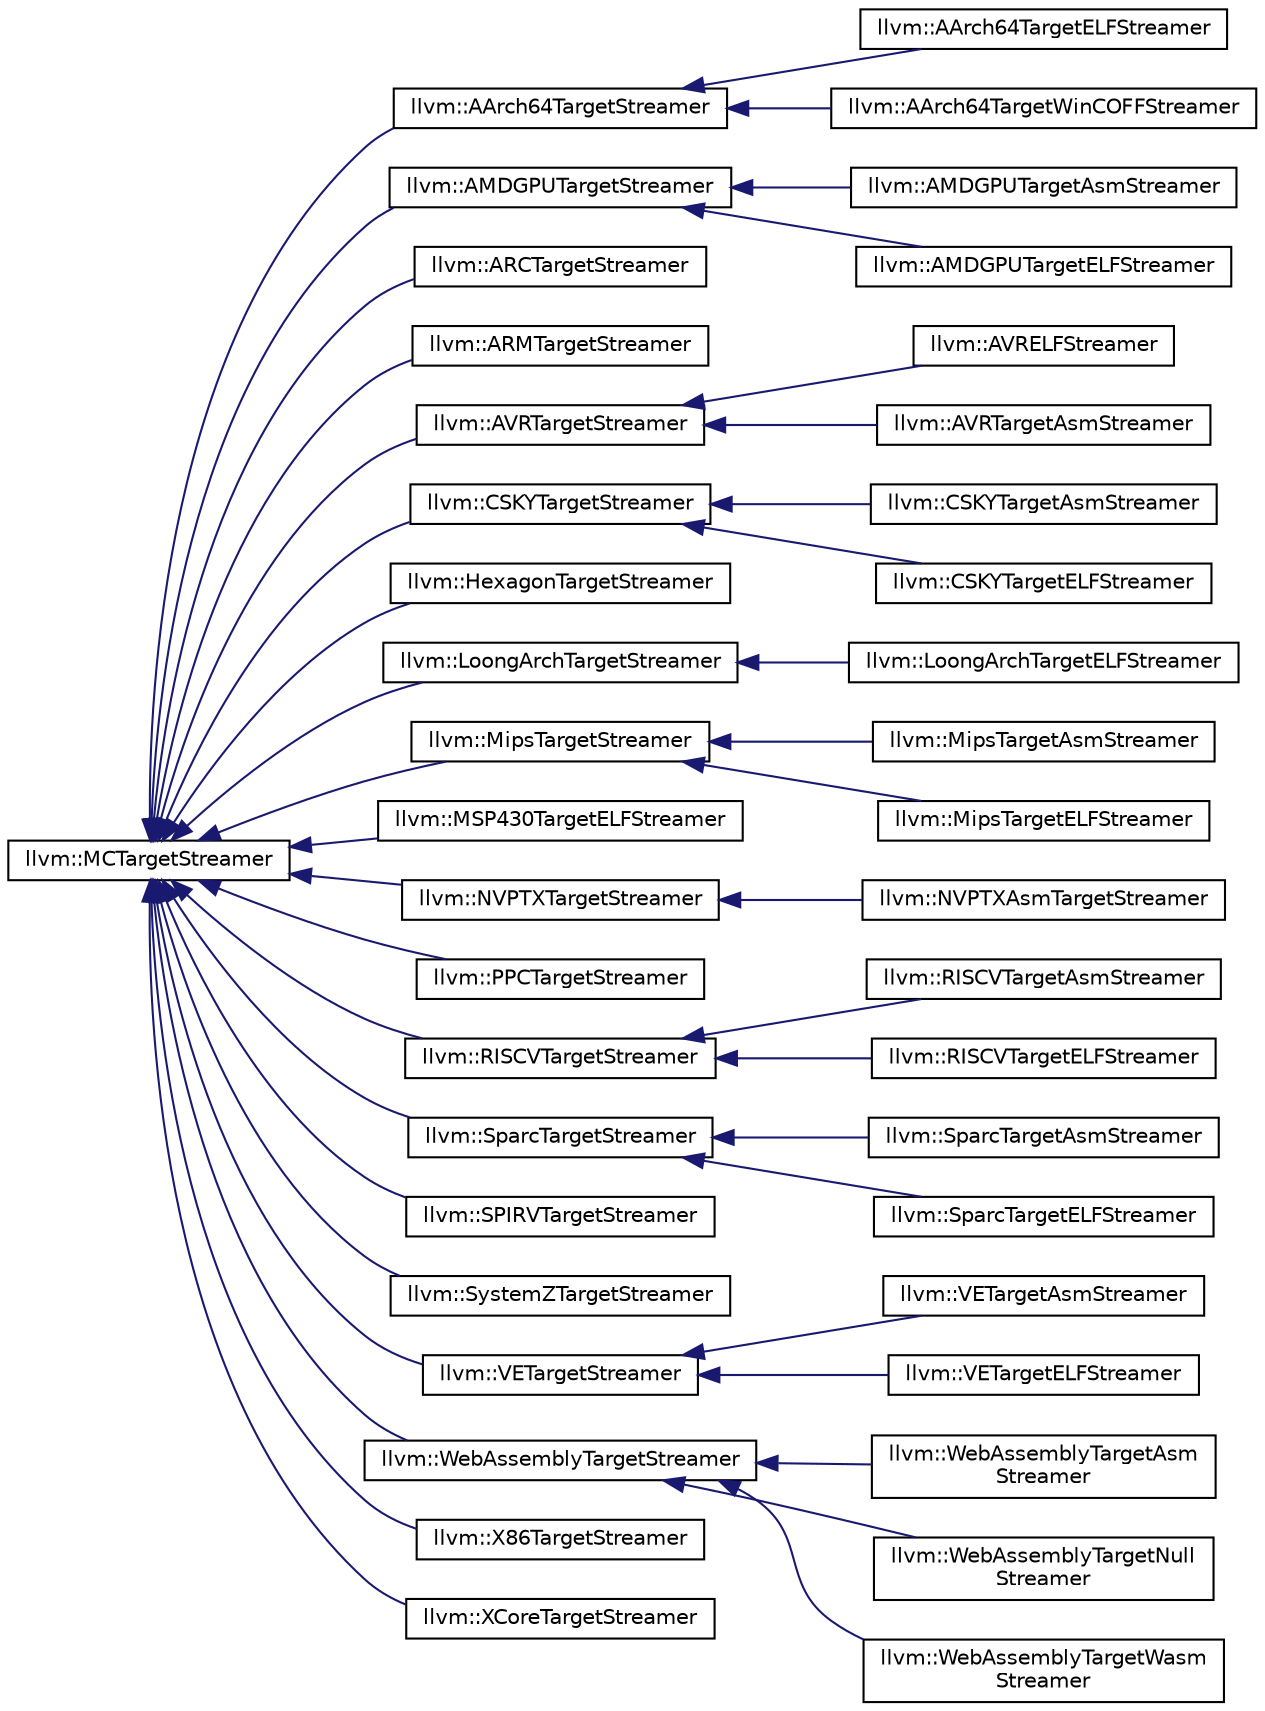 digraph "Graphical Class Hierarchy"
{
 // LATEX_PDF_SIZE
  bgcolor="transparent";
  edge [fontname="Helvetica",fontsize="10",labelfontname="Helvetica",labelfontsize="10"];
  node [fontname="Helvetica",fontsize="10",shape=record];
  rankdir="LR";
  Node0 [label="llvm::MCTargetStreamer",height=0.2,width=0.4,color="black",URL="$classllvm_1_1MCTargetStreamer.html",tooltip="Target specific streamer interface."];
  Node0 -> Node1 [dir="back",color="midnightblue",fontsize="10",style="solid",fontname="Helvetica"];
  Node1 [label="llvm::AArch64TargetStreamer",height=0.2,width=0.4,color="black",URL="$classllvm_1_1AArch64TargetStreamer.html",tooltip=" "];
  Node1 -> Node2 [dir="back",color="midnightblue",fontsize="10",style="solid",fontname="Helvetica"];
  Node2 [label="llvm::AArch64TargetELFStreamer",height=0.2,width=0.4,color="black",URL="$classllvm_1_1AArch64TargetELFStreamer.html",tooltip=" "];
  Node1 -> Node3 [dir="back",color="midnightblue",fontsize="10",style="solid",fontname="Helvetica"];
  Node3 [label="llvm::AArch64TargetWinCOFFStreamer",height=0.2,width=0.4,color="black",URL="$classllvm_1_1AArch64TargetWinCOFFStreamer.html",tooltip=" "];
  Node0 -> Node4 [dir="back",color="midnightblue",fontsize="10",style="solid",fontname="Helvetica"];
  Node4 [label="llvm::AMDGPUTargetStreamer",height=0.2,width=0.4,color="black",URL="$classllvm_1_1AMDGPUTargetStreamer.html",tooltip=" "];
  Node4 -> Node5 [dir="back",color="midnightblue",fontsize="10",style="solid",fontname="Helvetica"];
  Node5 [label="llvm::AMDGPUTargetAsmStreamer",height=0.2,width=0.4,color="black",URL="$classllvm_1_1AMDGPUTargetAsmStreamer.html",tooltip=" "];
  Node4 -> Node6 [dir="back",color="midnightblue",fontsize="10",style="solid",fontname="Helvetica"];
  Node6 [label="llvm::AMDGPUTargetELFStreamer",height=0.2,width=0.4,color="black",URL="$classllvm_1_1AMDGPUTargetELFStreamer.html",tooltip=" "];
  Node0 -> Node7 [dir="back",color="midnightblue",fontsize="10",style="solid",fontname="Helvetica"];
  Node7 [label="llvm::ARCTargetStreamer",height=0.2,width=0.4,color="black",URL="$classllvm_1_1ARCTargetStreamer.html",tooltip=" "];
  Node0 -> Node8 [dir="back",color="midnightblue",fontsize="10",style="solid",fontname="Helvetica"];
  Node8 [label="llvm::ARMTargetStreamer",height=0.2,width=0.4,color="black",URL="$classllvm_1_1ARMTargetStreamer.html",tooltip=" "];
  Node0 -> Node9 [dir="back",color="midnightblue",fontsize="10",style="solid",fontname="Helvetica"];
  Node9 [label="llvm::AVRTargetStreamer",height=0.2,width=0.4,color="black",URL="$classllvm_1_1AVRTargetStreamer.html",tooltip="A generic AVR target output stream."];
  Node9 -> Node10 [dir="back",color="midnightblue",fontsize="10",style="solid",fontname="Helvetica"];
  Node10 [label="llvm::AVRELFStreamer",height=0.2,width=0.4,color="black",URL="$classllvm_1_1AVRELFStreamer.html",tooltip="A target streamer for an AVR ELF object file."];
  Node9 -> Node11 [dir="back",color="midnightblue",fontsize="10",style="solid",fontname="Helvetica"];
  Node11 [label="llvm::AVRTargetAsmStreamer",height=0.2,width=0.4,color="black",URL="$classllvm_1_1AVRTargetAsmStreamer.html",tooltip="A target streamer for textual AVR assembly code."];
  Node0 -> Node12 [dir="back",color="midnightblue",fontsize="10",style="solid",fontname="Helvetica"];
  Node12 [label="llvm::CSKYTargetStreamer",height=0.2,width=0.4,color="black",URL="$classllvm_1_1CSKYTargetStreamer.html",tooltip=" "];
  Node12 -> Node13 [dir="back",color="midnightblue",fontsize="10",style="solid",fontname="Helvetica"];
  Node13 [label="llvm::CSKYTargetAsmStreamer",height=0.2,width=0.4,color="black",URL="$classllvm_1_1CSKYTargetAsmStreamer.html",tooltip=" "];
  Node12 -> Node14 [dir="back",color="midnightblue",fontsize="10",style="solid",fontname="Helvetica"];
  Node14 [label="llvm::CSKYTargetELFStreamer",height=0.2,width=0.4,color="black",URL="$classllvm_1_1CSKYTargetELFStreamer.html",tooltip=" "];
  Node0 -> Node15 [dir="back",color="midnightblue",fontsize="10",style="solid",fontname="Helvetica"];
  Node15 [label="llvm::HexagonTargetStreamer",height=0.2,width=0.4,color="black",URL="$classllvm_1_1HexagonTargetStreamer.html",tooltip=" "];
  Node0 -> Node16 [dir="back",color="midnightblue",fontsize="10",style="solid",fontname="Helvetica"];
  Node16 [label="llvm::LoongArchTargetStreamer",height=0.2,width=0.4,color="black",URL="$classllvm_1_1LoongArchTargetStreamer.html",tooltip=" "];
  Node16 -> Node17 [dir="back",color="midnightblue",fontsize="10",style="solid",fontname="Helvetica"];
  Node17 [label="llvm::LoongArchTargetELFStreamer",height=0.2,width=0.4,color="black",URL="$classllvm_1_1LoongArchTargetELFStreamer.html",tooltip=" "];
  Node0 -> Node18 [dir="back",color="midnightblue",fontsize="10",style="solid",fontname="Helvetica"];
  Node18 [label="llvm::MipsTargetStreamer",height=0.2,width=0.4,color="black",URL="$classllvm_1_1MipsTargetStreamer.html",tooltip=" "];
  Node18 -> Node19 [dir="back",color="midnightblue",fontsize="10",style="solid",fontname="Helvetica"];
  Node19 [label="llvm::MipsTargetAsmStreamer",height=0.2,width=0.4,color="black",URL="$classllvm_1_1MipsTargetAsmStreamer.html",tooltip=" "];
  Node18 -> Node20 [dir="back",color="midnightblue",fontsize="10",style="solid",fontname="Helvetica"];
  Node20 [label="llvm::MipsTargetELFStreamer",height=0.2,width=0.4,color="black",URL="$classllvm_1_1MipsTargetELFStreamer.html",tooltip=" "];
  Node0 -> Node21 [dir="back",color="midnightblue",fontsize="10",style="solid",fontname="Helvetica"];
  Node21 [label="llvm::MSP430TargetELFStreamer",height=0.2,width=0.4,color="black",URL="$classllvm_1_1MSP430TargetELFStreamer.html",tooltip=" "];
  Node0 -> Node22 [dir="back",color="midnightblue",fontsize="10",style="solid",fontname="Helvetica"];
  Node22 [label="llvm::NVPTXTargetStreamer",height=0.2,width=0.4,color="black",URL="$classllvm_1_1NVPTXTargetStreamer.html",tooltip="Implments NVPTX-specific streamer."];
  Node22 -> Node23 [dir="back",color="midnightblue",fontsize="10",style="solid",fontname="Helvetica"];
  Node23 [label="llvm::NVPTXAsmTargetStreamer",height=0.2,width=0.4,color="black",URL="$classllvm_1_1NVPTXAsmTargetStreamer.html",tooltip=" "];
  Node0 -> Node24 [dir="back",color="midnightblue",fontsize="10",style="solid",fontname="Helvetica"];
  Node24 [label="llvm::PPCTargetStreamer",height=0.2,width=0.4,color="black",URL="$classllvm_1_1PPCTargetStreamer.html",tooltip=" "];
  Node0 -> Node25 [dir="back",color="midnightblue",fontsize="10",style="solid",fontname="Helvetica"];
  Node25 [label="llvm::RISCVTargetStreamer",height=0.2,width=0.4,color="black",URL="$classllvm_1_1RISCVTargetStreamer.html",tooltip=" "];
  Node25 -> Node26 [dir="back",color="midnightblue",fontsize="10",style="solid",fontname="Helvetica"];
  Node26 [label="llvm::RISCVTargetAsmStreamer",height=0.2,width=0.4,color="black",URL="$classllvm_1_1RISCVTargetAsmStreamer.html",tooltip=" "];
  Node25 -> Node27 [dir="back",color="midnightblue",fontsize="10",style="solid",fontname="Helvetica"];
  Node27 [label="llvm::RISCVTargetELFStreamer",height=0.2,width=0.4,color="black",URL="$classllvm_1_1RISCVTargetELFStreamer.html",tooltip=" "];
  Node0 -> Node28 [dir="back",color="midnightblue",fontsize="10",style="solid",fontname="Helvetica"];
  Node28 [label="llvm::SparcTargetStreamer",height=0.2,width=0.4,color="black",URL="$classllvm_1_1SparcTargetStreamer.html",tooltip=" "];
  Node28 -> Node29 [dir="back",color="midnightblue",fontsize="10",style="solid",fontname="Helvetica"];
  Node29 [label="llvm::SparcTargetAsmStreamer",height=0.2,width=0.4,color="black",URL="$classllvm_1_1SparcTargetAsmStreamer.html",tooltip=" "];
  Node28 -> Node30 [dir="back",color="midnightblue",fontsize="10",style="solid",fontname="Helvetica"];
  Node30 [label="llvm::SparcTargetELFStreamer",height=0.2,width=0.4,color="black",URL="$classllvm_1_1SparcTargetELFStreamer.html",tooltip=" "];
  Node0 -> Node31 [dir="back",color="midnightblue",fontsize="10",style="solid",fontname="Helvetica"];
  Node31 [label="llvm::SPIRVTargetStreamer",height=0.2,width=0.4,color="black",URL="$classllvm_1_1SPIRVTargetStreamer.html",tooltip=" "];
  Node0 -> Node32 [dir="back",color="midnightblue",fontsize="10",style="solid",fontname="Helvetica"];
  Node32 [label="llvm::SystemZTargetStreamer",height=0.2,width=0.4,color="black",URL="$classllvm_1_1SystemZTargetStreamer.html",tooltip=" "];
  Node0 -> Node33 [dir="back",color="midnightblue",fontsize="10",style="solid",fontname="Helvetica"];
  Node33 [label="llvm::VETargetStreamer",height=0.2,width=0.4,color="black",URL="$classllvm_1_1VETargetStreamer.html",tooltip=" "];
  Node33 -> Node34 [dir="back",color="midnightblue",fontsize="10",style="solid",fontname="Helvetica"];
  Node34 [label="llvm::VETargetAsmStreamer",height=0.2,width=0.4,color="black",URL="$classllvm_1_1VETargetAsmStreamer.html",tooltip=" "];
  Node33 -> Node35 [dir="back",color="midnightblue",fontsize="10",style="solid",fontname="Helvetica"];
  Node35 [label="llvm::VETargetELFStreamer",height=0.2,width=0.4,color="black",URL="$classllvm_1_1VETargetELFStreamer.html",tooltip=" "];
  Node0 -> Node36 [dir="back",color="midnightblue",fontsize="10",style="solid",fontname="Helvetica"];
  Node36 [label="llvm::WebAssemblyTargetStreamer",height=0.2,width=0.4,color="black",URL="$classllvm_1_1WebAssemblyTargetStreamer.html",tooltip="WebAssembly-specific streamer interface, to implement support WebAssembly-specific assembly directive..."];
  Node36 -> Node37 [dir="back",color="midnightblue",fontsize="10",style="solid",fontname="Helvetica"];
  Node37 [label="llvm::WebAssemblyTargetAsm\lStreamer",height=0.2,width=0.4,color="black",URL="$classllvm_1_1WebAssemblyTargetAsmStreamer.html",tooltip="This part is for ascii assembly output."];
  Node36 -> Node38 [dir="back",color="midnightblue",fontsize="10",style="solid",fontname="Helvetica"];
  Node38 [label="llvm::WebAssemblyTargetNull\lStreamer",height=0.2,width=0.4,color="black",URL="$classllvm_1_1WebAssemblyTargetNullStreamer.html",tooltip="This part is for null output."];
  Node36 -> Node39 [dir="back",color="midnightblue",fontsize="10",style="solid",fontname="Helvetica"];
  Node39 [label="llvm::WebAssemblyTargetWasm\lStreamer",height=0.2,width=0.4,color="black",URL="$classllvm_1_1WebAssemblyTargetWasmStreamer.html",tooltip="This part is for Wasm object output."];
  Node0 -> Node40 [dir="back",color="midnightblue",fontsize="10",style="solid",fontname="Helvetica"];
  Node40 [label="llvm::X86TargetStreamer",height=0.2,width=0.4,color="black",URL="$classllvm_1_1X86TargetStreamer.html",tooltip="X86 target streamer implementing x86-only assembly directives."];
  Node0 -> Node41 [dir="back",color="midnightblue",fontsize="10",style="solid",fontname="Helvetica"];
  Node41 [label="llvm::XCoreTargetStreamer",height=0.2,width=0.4,color="black",URL="$classllvm_1_1XCoreTargetStreamer.html",tooltip=" "];
}
